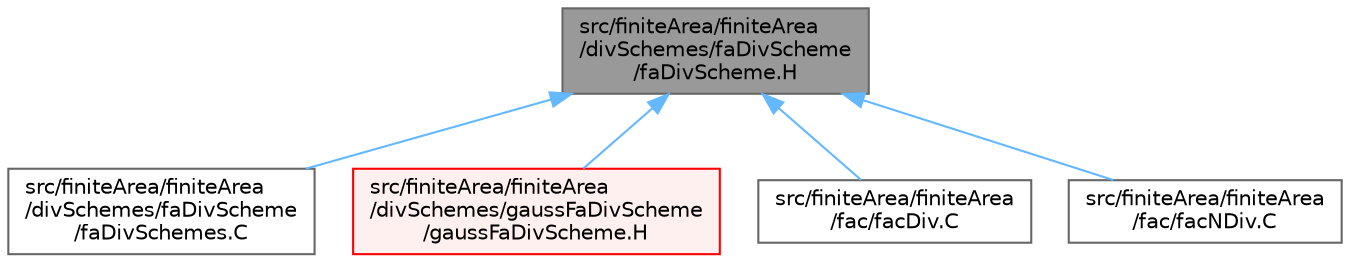 digraph "src/finiteArea/finiteArea/divSchemes/faDivScheme/faDivScheme.H"
{
 // LATEX_PDF_SIZE
  bgcolor="transparent";
  edge [fontname=Helvetica,fontsize=10,labelfontname=Helvetica,labelfontsize=10];
  node [fontname=Helvetica,fontsize=10,shape=box,height=0.2,width=0.4];
  Node1 [id="Node000001",label="src/finiteArea/finiteArea\l/divSchemes/faDivScheme\l/faDivScheme.H",height=0.2,width=0.4,color="gray40", fillcolor="grey60", style="filled", fontcolor="black",tooltip=" "];
  Node1 -> Node2 [id="edge1_Node000001_Node000002",dir="back",color="steelblue1",style="solid",tooltip=" "];
  Node2 [id="Node000002",label="src/finiteArea/finiteArea\l/divSchemes/faDivScheme\l/faDivSchemes.C",height=0.2,width=0.4,color="grey40", fillcolor="white", style="filled",URL="$faDivSchemes_8C.html",tooltip=" "];
  Node1 -> Node3 [id="edge2_Node000001_Node000003",dir="back",color="steelblue1",style="solid",tooltip=" "];
  Node3 [id="Node000003",label="src/finiteArea/finiteArea\l/divSchemes/gaussFaDivScheme\l/gaussFaDivScheme.H",height=0.2,width=0.4,color="red", fillcolor="#FFF0F0", style="filled",URL="$gaussFaDivScheme_8H.html",tooltip=" "];
  Node1 -> Node6 [id="edge3_Node000001_Node000006",dir="back",color="steelblue1",style="solid",tooltip=" "];
  Node6 [id="Node000006",label="src/finiteArea/finiteArea\l/fac/facDiv.C",height=0.2,width=0.4,color="grey40", fillcolor="white", style="filled",URL="$facDiv_8C.html",tooltip=" "];
  Node1 -> Node7 [id="edge4_Node000001_Node000007",dir="back",color="steelblue1",style="solid",tooltip=" "];
  Node7 [id="Node000007",label="src/finiteArea/finiteArea\l/fac/facNDiv.C",height=0.2,width=0.4,color="grey40", fillcolor="white", style="filled",URL="$facNDiv_8C.html",tooltip=" "];
}
